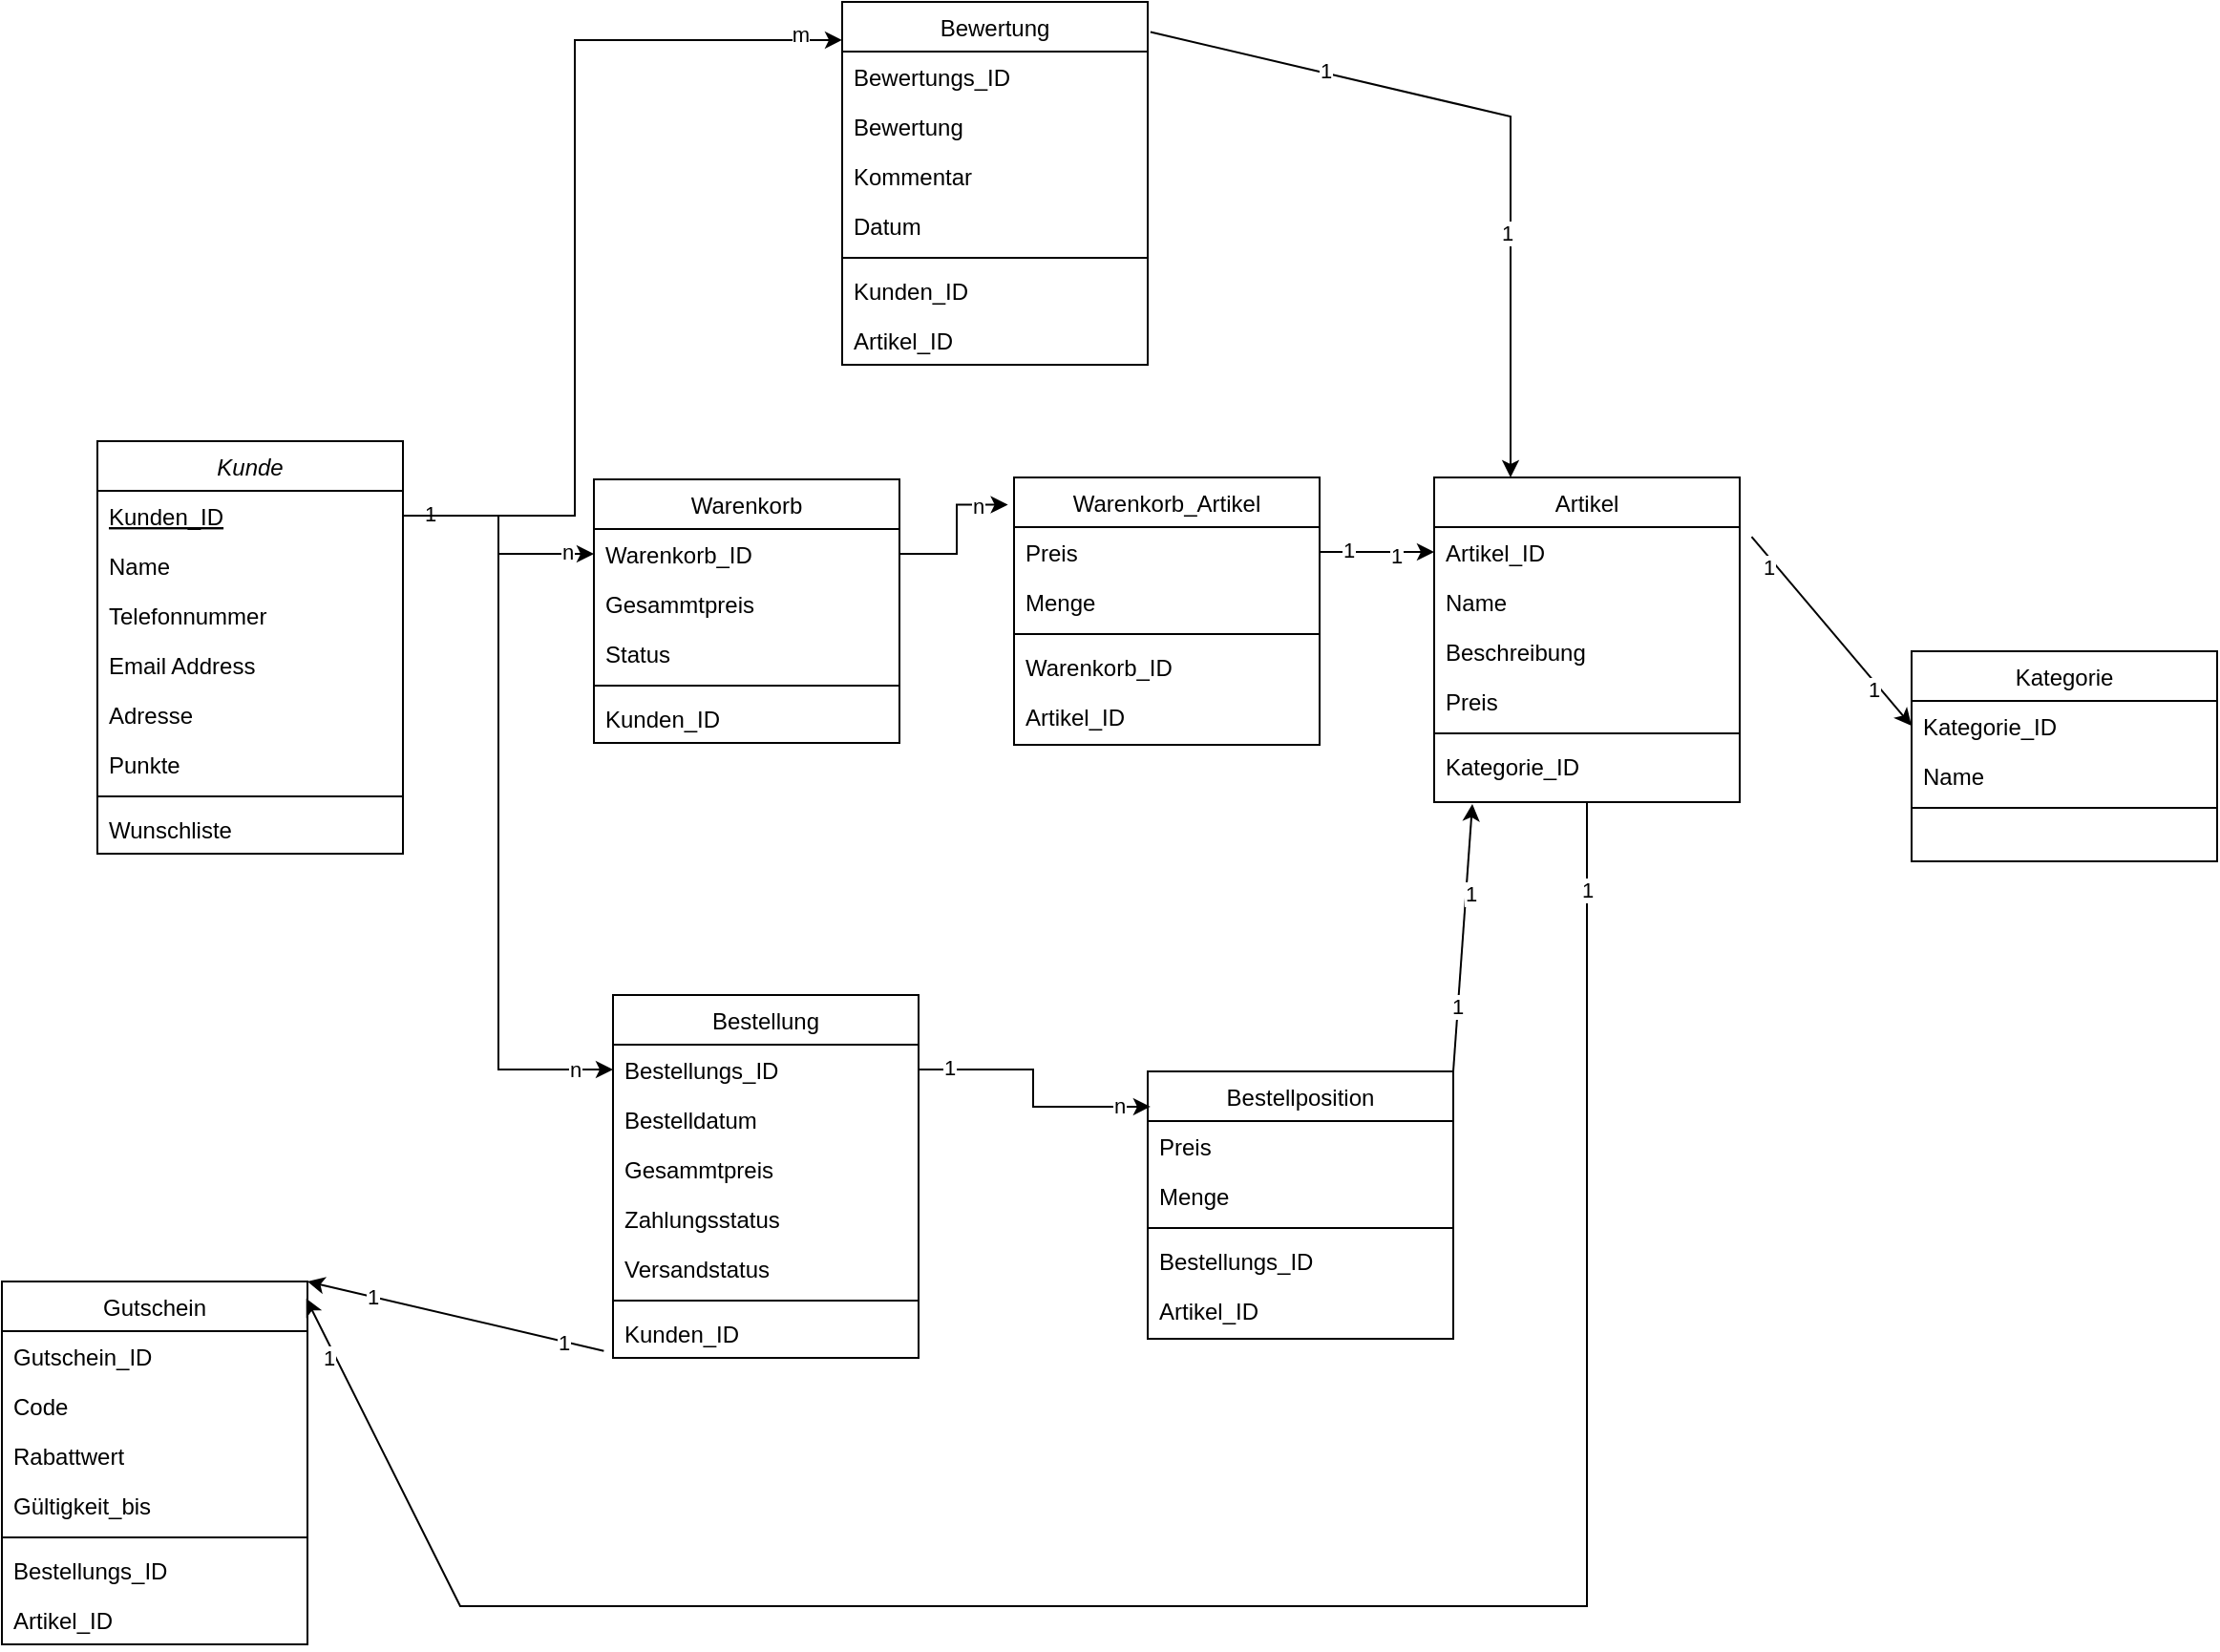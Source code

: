 <mxfile version="24.7.8">
  <diagram id="C5RBs43oDa-KdzZeNtuy" name="Page-1">
    <mxGraphModel dx="1957" dy="1180" grid="1" gridSize="10" guides="1" tooltips="1" connect="1" arrows="1" fold="1" page="1" pageScale="1" pageWidth="827" pageHeight="1169" math="0" shadow="0">
      <root>
        <mxCell id="WIyWlLk6GJQsqaUBKTNV-0" />
        <mxCell id="WIyWlLk6GJQsqaUBKTNV-1" parent="WIyWlLk6GJQsqaUBKTNV-0" />
        <mxCell id="zkfFHV4jXpPFQw0GAbJ--0" value="Kunde" style="swimlane;fontStyle=2;align=center;verticalAlign=top;childLayout=stackLayout;horizontal=1;startSize=26;horizontalStack=0;resizeParent=1;resizeLast=0;collapsible=1;marginBottom=0;rounded=0;shadow=0;strokeWidth=1;" parent="WIyWlLk6GJQsqaUBKTNV-1" vertex="1">
          <mxGeometry x="-460" y="350" width="160" height="216" as="geometry">
            <mxRectangle x="230" y="140" width="160" height="26" as="alternateBounds" />
          </mxGeometry>
        </mxCell>
        <mxCell id="zkfFHV4jXpPFQw0GAbJ--1" value="Kunden_ID" style="text;align=left;verticalAlign=top;spacingLeft=4;spacingRight=4;overflow=hidden;rotatable=0;points=[[0,0.5],[1,0.5]];portConstraint=eastwest;fontStyle=4" parent="zkfFHV4jXpPFQw0GAbJ--0" vertex="1">
          <mxGeometry y="26" width="160" height="26" as="geometry" />
        </mxCell>
        <mxCell id="iDO1StmeHNWHpD9BXEzX-0" value="Name" style="text;align=left;verticalAlign=top;spacingLeft=4;spacingRight=4;overflow=hidden;rotatable=0;points=[[0,0.5],[1,0.5]];portConstraint=eastwest;" parent="zkfFHV4jXpPFQw0GAbJ--0" vertex="1">
          <mxGeometry y="52" width="160" height="26" as="geometry" />
        </mxCell>
        <mxCell id="zkfFHV4jXpPFQw0GAbJ--2" value="Telefonnummer" style="text;align=left;verticalAlign=top;spacingLeft=4;spacingRight=4;overflow=hidden;rotatable=0;points=[[0,0.5],[1,0.5]];portConstraint=eastwest;rounded=0;shadow=0;html=0;" parent="zkfFHV4jXpPFQw0GAbJ--0" vertex="1">
          <mxGeometry y="78" width="160" height="26" as="geometry" />
        </mxCell>
        <mxCell id="zkfFHV4jXpPFQw0GAbJ--3" value="Email Address" style="text;align=left;verticalAlign=top;spacingLeft=4;spacingRight=4;overflow=hidden;rotatable=0;points=[[0,0.5],[1,0.5]];portConstraint=eastwest;rounded=0;shadow=0;html=0;" parent="zkfFHV4jXpPFQw0GAbJ--0" vertex="1">
          <mxGeometry y="104" width="160" height="26" as="geometry" />
        </mxCell>
        <mxCell id="iDO1StmeHNWHpD9BXEzX-2" value="Adresse" style="text;align=left;verticalAlign=top;spacingLeft=4;spacingRight=4;overflow=hidden;rotatable=0;points=[[0,0.5],[1,0.5]];portConstraint=eastwest;rounded=0;shadow=0;html=0;" parent="zkfFHV4jXpPFQw0GAbJ--0" vertex="1">
          <mxGeometry y="130" width="160" height="26" as="geometry" />
        </mxCell>
        <mxCell id="iDO1StmeHNWHpD9BXEzX-1" value="Punkte" style="text;align=left;verticalAlign=top;spacingLeft=4;spacingRight=4;overflow=hidden;rotatable=0;points=[[0,0.5],[1,0.5]];portConstraint=eastwest;rounded=0;shadow=0;html=0;" parent="zkfFHV4jXpPFQw0GAbJ--0" vertex="1">
          <mxGeometry y="156" width="160" height="26" as="geometry" />
        </mxCell>
        <mxCell id="zkfFHV4jXpPFQw0GAbJ--4" value="" style="line;html=1;strokeWidth=1;align=left;verticalAlign=middle;spacingTop=-1;spacingLeft=3;spacingRight=3;rotatable=0;labelPosition=right;points=[];portConstraint=eastwest;" parent="zkfFHV4jXpPFQw0GAbJ--0" vertex="1">
          <mxGeometry y="182" width="160" height="8" as="geometry" />
        </mxCell>
        <mxCell id="iDO1StmeHNWHpD9BXEzX-3" value="Wunschliste" style="text;align=left;verticalAlign=top;spacingLeft=4;spacingRight=4;overflow=hidden;rotatable=0;points=[[0,0.5],[1,0.5]];portConstraint=eastwest;rounded=0;shadow=0;html=0;" parent="zkfFHV4jXpPFQw0GAbJ--0" vertex="1">
          <mxGeometry y="190" width="160" height="26" as="geometry" />
        </mxCell>
        <mxCell id="zkfFHV4jXpPFQw0GAbJ--6" value="Artikel" style="swimlane;fontStyle=0;align=center;verticalAlign=top;childLayout=stackLayout;horizontal=1;startSize=26;horizontalStack=0;resizeParent=1;resizeLast=0;collapsible=1;marginBottom=0;rounded=0;shadow=0;strokeWidth=1;" parent="WIyWlLk6GJQsqaUBKTNV-1" vertex="1">
          <mxGeometry x="240" y="369" width="160" height="170" as="geometry">
            <mxRectangle x="130" y="380" width="160" height="26" as="alternateBounds" />
          </mxGeometry>
        </mxCell>
        <mxCell id="zkfFHV4jXpPFQw0GAbJ--7" value="Artikel_ID" style="text;align=left;verticalAlign=top;spacingLeft=4;spacingRight=4;overflow=hidden;rotatable=0;points=[[0,0.5],[1,0.5]];portConstraint=eastwest;" parent="zkfFHV4jXpPFQw0GAbJ--6" vertex="1">
          <mxGeometry y="26" width="160" height="26" as="geometry" />
        </mxCell>
        <mxCell id="iDO1StmeHNWHpD9BXEzX-4" value="Name" style="text;align=left;verticalAlign=top;spacingLeft=4;spacingRight=4;overflow=hidden;rotatable=0;points=[[0,0.5],[1,0.5]];portConstraint=eastwest;rounded=0;shadow=0;html=0;" parent="zkfFHV4jXpPFQw0GAbJ--6" vertex="1">
          <mxGeometry y="52" width="160" height="26" as="geometry" />
        </mxCell>
        <mxCell id="zkfFHV4jXpPFQw0GAbJ--8" value="Beschreibung" style="text;align=left;verticalAlign=top;spacingLeft=4;spacingRight=4;overflow=hidden;rotatable=0;points=[[0,0.5],[1,0.5]];portConstraint=eastwest;rounded=0;shadow=0;html=0;" parent="zkfFHV4jXpPFQw0GAbJ--6" vertex="1">
          <mxGeometry y="78" width="160" height="26" as="geometry" />
        </mxCell>
        <mxCell id="iDO1StmeHNWHpD9BXEzX-5" value="Preis" style="text;align=left;verticalAlign=top;spacingLeft=4;spacingRight=4;overflow=hidden;rotatable=0;points=[[0,0.5],[1,0.5]];portConstraint=eastwest;rounded=0;shadow=0;html=0;" parent="zkfFHV4jXpPFQw0GAbJ--6" vertex="1">
          <mxGeometry y="104" width="160" height="26" as="geometry" />
        </mxCell>
        <mxCell id="zkfFHV4jXpPFQw0GAbJ--9" value="" style="line;html=1;strokeWidth=1;align=left;verticalAlign=middle;spacingTop=-1;spacingLeft=3;spacingRight=3;rotatable=0;labelPosition=right;points=[];portConstraint=eastwest;" parent="zkfFHV4jXpPFQw0GAbJ--6" vertex="1">
          <mxGeometry y="130" width="160" height="8" as="geometry" />
        </mxCell>
        <mxCell id="iDO1StmeHNWHpD9BXEzX-6" value="Kategorie_ID" style="text;align=left;verticalAlign=top;spacingLeft=4;spacingRight=4;overflow=hidden;rotatable=0;points=[[0,0.5],[1,0.5]];portConstraint=eastwest;rounded=0;shadow=0;html=0;" parent="zkfFHV4jXpPFQw0GAbJ--6" vertex="1">
          <mxGeometry y="138" width="160" height="26" as="geometry" />
        </mxCell>
        <mxCell id="zkfFHV4jXpPFQw0GAbJ--13" value="Warenkorb" style="swimlane;fontStyle=0;align=center;verticalAlign=top;childLayout=stackLayout;horizontal=1;startSize=26;horizontalStack=0;resizeParent=1;resizeLast=0;collapsible=1;marginBottom=0;rounded=0;shadow=0;strokeWidth=1;" parent="WIyWlLk6GJQsqaUBKTNV-1" vertex="1">
          <mxGeometry x="-200" y="370" width="160" height="138" as="geometry">
            <mxRectangle x="340" y="380" width="170" height="26" as="alternateBounds" />
          </mxGeometry>
        </mxCell>
        <mxCell id="zkfFHV4jXpPFQw0GAbJ--14" value="Warenkorb_ID" style="text;align=left;verticalAlign=top;spacingLeft=4;spacingRight=4;overflow=hidden;rotatable=0;points=[[0,0.5],[1,0.5]];portConstraint=eastwest;" parent="zkfFHV4jXpPFQw0GAbJ--13" vertex="1">
          <mxGeometry y="26" width="160" height="26" as="geometry" />
        </mxCell>
        <mxCell id="iDO1StmeHNWHpD9BXEzX-8" value="Gesammtpreis" style="text;align=left;verticalAlign=top;spacingLeft=4;spacingRight=4;overflow=hidden;rotatable=0;points=[[0,0.5],[1,0.5]];portConstraint=eastwest;" parent="zkfFHV4jXpPFQw0GAbJ--13" vertex="1">
          <mxGeometry y="52" width="160" height="26" as="geometry" />
        </mxCell>
        <mxCell id="iDO1StmeHNWHpD9BXEzX-9" value="Status" style="text;align=left;verticalAlign=top;spacingLeft=4;spacingRight=4;overflow=hidden;rotatable=0;points=[[0,0.5],[1,0.5]];portConstraint=eastwest;" parent="zkfFHV4jXpPFQw0GAbJ--13" vertex="1">
          <mxGeometry y="78" width="160" height="26" as="geometry" />
        </mxCell>
        <mxCell id="zkfFHV4jXpPFQw0GAbJ--15" value="" style="line;html=1;strokeWidth=1;align=left;verticalAlign=middle;spacingTop=-1;spacingLeft=3;spacingRight=3;rotatable=0;labelPosition=right;points=[];portConstraint=eastwest;" parent="zkfFHV4jXpPFQw0GAbJ--13" vertex="1">
          <mxGeometry y="104" width="160" height="8" as="geometry" />
        </mxCell>
        <mxCell id="iDO1StmeHNWHpD9BXEzX-7" value="Kunden_ID" style="text;align=left;verticalAlign=top;spacingLeft=4;spacingRight=4;overflow=hidden;rotatable=0;points=[[0,0.5],[1,0.5]];portConstraint=eastwest;" parent="zkfFHV4jXpPFQw0GAbJ--13" vertex="1">
          <mxGeometry y="112" width="160" height="26" as="geometry" />
        </mxCell>
        <mxCell id="iDO1StmeHNWHpD9BXEzX-17" value="Warenkorb_Artikel" style="swimlane;fontStyle=0;align=center;verticalAlign=top;childLayout=stackLayout;horizontal=1;startSize=26;horizontalStack=0;resizeParent=1;resizeLast=0;collapsible=1;marginBottom=0;rounded=0;shadow=0;strokeWidth=1;" parent="WIyWlLk6GJQsqaUBKTNV-1" vertex="1">
          <mxGeometry x="20" y="369" width="160" height="140" as="geometry">
            <mxRectangle x="340" y="380" width="170" height="26" as="alternateBounds" />
          </mxGeometry>
        </mxCell>
        <mxCell id="iDO1StmeHNWHpD9BXEzX-19" value="Preis" style="text;align=left;verticalAlign=top;spacingLeft=4;spacingRight=4;overflow=hidden;rotatable=0;points=[[0,0.5],[1,0.5]];portConstraint=eastwest;" parent="iDO1StmeHNWHpD9BXEzX-17" vertex="1">
          <mxGeometry y="26" width="160" height="26" as="geometry" />
        </mxCell>
        <mxCell id="iDO1StmeHNWHpD9BXEzX-20" value="Menge" style="text;align=left;verticalAlign=top;spacingLeft=4;spacingRight=4;overflow=hidden;rotatable=0;points=[[0,0.5],[1,0.5]];portConstraint=eastwest;" parent="iDO1StmeHNWHpD9BXEzX-17" vertex="1">
          <mxGeometry y="52" width="160" height="26" as="geometry" />
        </mxCell>
        <mxCell id="iDO1StmeHNWHpD9BXEzX-21" value="" style="line;html=1;strokeWidth=1;align=left;verticalAlign=middle;spacingTop=-1;spacingLeft=3;spacingRight=3;rotatable=0;labelPosition=right;points=[];portConstraint=eastwest;" parent="iDO1StmeHNWHpD9BXEzX-17" vertex="1">
          <mxGeometry y="78" width="160" height="8" as="geometry" />
        </mxCell>
        <mxCell id="iDO1StmeHNWHpD9BXEzX-18" value="Warenkorb_ID" style="text;align=left;verticalAlign=top;spacingLeft=4;spacingRight=4;overflow=hidden;rotatable=0;points=[[0,0.5],[1,0.5]];portConstraint=eastwest;" parent="iDO1StmeHNWHpD9BXEzX-17" vertex="1">
          <mxGeometry y="86" width="160" height="26" as="geometry" />
        </mxCell>
        <mxCell id="iDO1StmeHNWHpD9BXEzX-23" value="Artikel_ID" style="text;align=left;verticalAlign=top;spacingLeft=4;spacingRight=4;overflow=hidden;rotatable=0;points=[[0,0.5],[1,0.5]];portConstraint=eastwest;" parent="iDO1StmeHNWHpD9BXEzX-17" vertex="1">
          <mxGeometry y="112" width="160" height="26" as="geometry" />
        </mxCell>
        <mxCell id="iDO1StmeHNWHpD9BXEzX-24" value="Kategorie" style="swimlane;fontStyle=0;align=center;verticalAlign=top;childLayout=stackLayout;horizontal=1;startSize=26;horizontalStack=0;resizeParent=1;resizeLast=0;collapsible=1;marginBottom=0;rounded=0;shadow=0;strokeWidth=1;" parent="WIyWlLk6GJQsqaUBKTNV-1" vertex="1">
          <mxGeometry x="490" y="460" width="160" height="110" as="geometry">
            <mxRectangle x="130" y="380" width="160" height="26" as="alternateBounds" />
          </mxGeometry>
        </mxCell>
        <mxCell id="iDO1StmeHNWHpD9BXEzX-30" value="Kategorie_ID" style="text;align=left;verticalAlign=top;spacingLeft=4;spacingRight=4;overflow=hidden;rotatable=0;points=[[0,0.5],[1,0.5]];portConstraint=eastwest;rounded=0;shadow=0;html=0;" parent="iDO1StmeHNWHpD9BXEzX-24" vertex="1">
          <mxGeometry y="26" width="160" height="26" as="geometry" />
        </mxCell>
        <mxCell id="iDO1StmeHNWHpD9BXEzX-26" value="Name" style="text;align=left;verticalAlign=top;spacingLeft=4;spacingRight=4;overflow=hidden;rotatable=0;points=[[0,0.5],[1,0.5]];portConstraint=eastwest;rounded=0;shadow=0;html=0;" parent="iDO1StmeHNWHpD9BXEzX-24" vertex="1">
          <mxGeometry y="52" width="160" height="26" as="geometry" />
        </mxCell>
        <mxCell id="iDO1StmeHNWHpD9BXEzX-29" value="" style="line;html=1;strokeWidth=1;align=left;verticalAlign=middle;spacingTop=-1;spacingLeft=3;spacingRight=3;rotatable=0;labelPosition=right;points=[];portConstraint=eastwest;" parent="iDO1StmeHNWHpD9BXEzX-24" vertex="1">
          <mxGeometry y="78" width="160" height="8" as="geometry" />
        </mxCell>
        <mxCell id="iDO1StmeHNWHpD9BXEzX-31" value="Bestellung" style="swimlane;fontStyle=0;align=center;verticalAlign=top;childLayout=stackLayout;horizontal=1;startSize=26;horizontalStack=0;resizeParent=1;resizeLast=0;collapsible=1;marginBottom=0;rounded=0;shadow=0;strokeWidth=1;" parent="WIyWlLk6GJQsqaUBKTNV-1" vertex="1">
          <mxGeometry x="-190" y="640" width="160" height="190" as="geometry">
            <mxRectangle x="130" y="380" width="160" height="26" as="alternateBounds" />
          </mxGeometry>
        </mxCell>
        <mxCell id="iDO1StmeHNWHpD9BXEzX-32" value="Bestellungs_ID" style="text;align=left;verticalAlign=top;spacingLeft=4;spacingRight=4;overflow=hidden;rotatable=0;points=[[0,0.5],[1,0.5]];portConstraint=eastwest;" parent="iDO1StmeHNWHpD9BXEzX-31" vertex="1">
          <mxGeometry y="26" width="160" height="26" as="geometry" />
        </mxCell>
        <mxCell id="iDO1StmeHNWHpD9BXEzX-33" value="Bestelldatum" style="text;align=left;verticalAlign=top;spacingLeft=4;spacingRight=4;overflow=hidden;rotatable=0;points=[[0,0.5],[1,0.5]];portConstraint=eastwest;rounded=0;shadow=0;html=0;" parent="iDO1StmeHNWHpD9BXEzX-31" vertex="1">
          <mxGeometry y="52" width="160" height="26" as="geometry" />
        </mxCell>
        <mxCell id="iDO1StmeHNWHpD9BXEzX-38" value="Gesammtpreis" style="text;align=left;verticalAlign=top;spacingLeft=4;spacingRight=4;overflow=hidden;rotatable=0;points=[[0,0.5],[1,0.5]];portConstraint=eastwest;" parent="iDO1StmeHNWHpD9BXEzX-31" vertex="1">
          <mxGeometry y="78" width="160" height="26" as="geometry" />
        </mxCell>
        <mxCell id="iDO1StmeHNWHpD9BXEzX-34" value="Zahlungsstatus" style="text;align=left;verticalAlign=top;spacingLeft=4;spacingRight=4;overflow=hidden;rotatable=0;points=[[0,0.5],[1,0.5]];portConstraint=eastwest;rounded=0;shadow=0;html=0;" parent="iDO1StmeHNWHpD9BXEzX-31" vertex="1">
          <mxGeometry y="104" width="160" height="26" as="geometry" />
        </mxCell>
        <mxCell id="iDO1StmeHNWHpD9BXEzX-35" value="Versandstatus" style="text;align=left;verticalAlign=top;spacingLeft=4;spacingRight=4;overflow=hidden;rotatable=0;points=[[0,0.5],[1,0.5]];portConstraint=eastwest;rounded=0;shadow=0;html=0;" parent="iDO1StmeHNWHpD9BXEzX-31" vertex="1">
          <mxGeometry y="130" width="160" height="26" as="geometry" />
        </mxCell>
        <mxCell id="iDO1StmeHNWHpD9BXEzX-36" value="" style="line;html=1;strokeWidth=1;align=left;verticalAlign=middle;spacingTop=-1;spacingLeft=3;spacingRight=3;rotatable=0;labelPosition=right;points=[];portConstraint=eastwest;" parent="iDO1StmeHNWHpD9BXEzX-31" vertex="1">
          <mxGeometry y="156" width="160" height="8" as="geometry" />
        </mxCell>
        <mxCell id="iDO1StmeHNWHpD9BXEzX-37" value="Kunden_ID" style="text;align=left;verticalAlign=top;spacingLeft=4;spacingRight=4;overflow=hidden;rotatable=0;points=[[0,0.5],[1,0.5]];portConstraint=eastwest;rounded=0;shadow=0;html=0;" parent="iDO1StmeHNWHpD9BXEzX-31" vertex="1">
          <mxGeometry y="164" width="160" height="26" as="geometry" />
        </mxCell>
        <mxCell id="iDO1StmeHNWHpD9BXEzX-39" value="Bestellposition" style="swimlane;fontStyle=0;align=center;verticalAlign=top;childLayout=stackLayout;horizontal=1;startSize=26;horizontalStack=0;resizeParent=1;resizeLast=0;collapsible=1;marginBottom=0;rounded=0;shadow=0;strokeWidth=1;" parent="WIyWlLk6GJQsqaUBKTNV-1" vertex="1">
          <mxGeometry x="90" y="680" width="160" height="140" as="geometry">
            <mxRectangle x="130" y="380" width="160" height="26" as="alternateBounds" />
          </mxGeometry>
        </mxCell>
        <mxCell id="iDO1StmeHNWHpD9BXEzX-48" value="Preis" style="text;align=left;verticalAlign=top;spacingLeft=4;spacingRight=4;overflow=hidden;rotatable=0;points=[[0,0.5],[1,0.5]];portConstraint=eastwest;" parent="iDO1StmeHNWHpD9BXEzX-39" vertex="1">
          <mxGeometry y="26" width="160" height="26" as="geometry" />
        </mxCell>
        <mxCell id="iDO1StmeHNWHpD9BXEzX-49" value="Menge" style="text;align=left;verticalAlign=top;spacingLeft=4;spacingRight=4;overflow=hidden;rotatable=0;points=[[0,0.5],[1,0.5]];portConstraint=eastwest;" parent="iDO1StmeHNWHpD9BXEzX-39" vertex="1">
          <mxGeometry y="52" width="160" height="26" as="geometry" />
        </mxCell>
        <mxCell id="iDO1StmeHNWHpD9BXEzX-45" value="" style="line;html=1;strokeWidth=1;align=left;verticalAlign=middle;spacingTop=-1;spacingLeft=3;spacingRight=3;rotatable=0;labelPosition=right;points=[];portConstraint=eastwest;" parent="iDO1StmeHNWHpD9BXEzX-39" vertex="1">
          <mxGeometry y="78" width="160" height="8" as="geometry" />
        </mxCell>
        <mxCell id="iDO1StmeHNWHpD9BXEzX-40" value="Bestellungs_ID" style="text;align=left;verticalAlign=top;spacingLeft=4;spacingRight=4;overflow=hidden;rotatable=0;points=[[0,0.5],[1,0.5]];portConstraint=eastwest;" parent="iDO1StmeHNWHpD9BXEzX-39" vertex="1">
          <mxGeometry y="86" width="160" height="26" as="geometry" />
        </mxCell>
        <mxCell id="iDO1StmeHNWHpD9BXEzX-47" value="Artikel_ID" style="text;align=left;verticalAlign=top;spacingLeft=4;spacingRight=4;overflow=hidden;rotatable=0;points=[[0,0.5],[1,0.5]];portConstraint=eastwest;" parent="iDO1StmeHNWHpD9BXEzX-39" vertex="1">
          <mxGeometry y="112" width="160" height="26" as="geometry" />
        </mxCell>
        <mxCell id="iDO1StmeHNWHpD9BXEzX-50" value="Bewertung" style="swimlane;fontStyle=0;align=center;verticalAlign=top;childLayout=stackLayout;horizontal=1;startSize=26;horizontalStack=0;resizeParent=1;resizeLast=0;collapsible=1;marginBottom=0;rounded=0;shadow=0;strokeWidth=1;" parent="WIyWlLk6GJQsqaUBKTNV-1" vertex="1">
          <mxGeometry x="-70" y="120" width="160" height="190" as="geometry">
            <mxRectangle x="130" y="380" width="160" height="26" as="alternateBounds" />
          </mxGeometry>
        </mxCell>
        <mxCell id="iDO1StmeHNWHpD9BXEzX-51" value="Bewertungs_ID" style="text;align=left;verticalAlign=top;spacingLeft=4;spacingRight=4;overflow=hidden;rotatable=0;points=[[0,0.5],[1,0.5]];portConstraint=eastwest;" parent="iDO1StmeHNWHpD9BXEzX-50" vertex="1">
          <mxGeometry y="26" width="160" height="26" as="geometry" />
        </mxCell>
        <mxCell id="iDO1StmeHNWHpD9BXEzX-52" value="Bewertung" style="text;align=left;verticalAlign=top;spacingLeft=4;spacingRight=4;overflow=hidden;rotatable=0;points=[[0,0.5],[1,0.5]];portConstraint=eastwest;rounded=0;shadow=0;html=0;" parent="iDO1StmeHNWHpD9BXEzX-50" vertex="1">
          <mxGeometry y="52" width="160" height="26" as="geometry" />
        </mxCell>
        <mxCell id="iDO1StmeHNWHpD9BXEzX-53" value="Kommentar" style="text;align=left;verticalAlign=top;spacingLeft=4;spacingRight=4;overflow=hidden;rotatable=0;points=[[0,0.5],[1,0.5]];portConstraint=eastwest;" parent="iDO1StmeHNWHpD9BXEzX-50" vertex="1">
          <mxGeometry y="78" width="160" height="26" as="geometry" />
        </mxCell>
        <mxCell id="iDO1StmeHNWHpD9BXEzX-54" value="Datum" style="text;align=left;verticalAlign=top;spacingLeft=4;spacingRight=4;overflow=hidden;rotatable=0;points=[[0,0.5],[1,0.5]];portConstraint=eastwest;rounded=0;shadow=0;html=0;" parent="iDO1StmeHNWHpD9BXEzX-50" vertex="1">
          <mxGeometry y="104" width="160" height="26" as="geometry" />
        </mxCell>
        <mxCell id="iDO1StmeHNWHpD9BXEzX-56" value="" style="line;html=1;strokeWidth=1;align=left;verticalAlign=middle;spacingTop=-1;spacingLeft=3;spacingRight=3;rotatable=0;labelPosition=right;points=[];portConstraint=eastwest;" parent="iDO1StmeHNWHpD9BXEzX-50" vertex="1">
          <mxGeometry y="130" width="160" height="8" as="geometry" />
        </mxCell>
        <mxCell id="iDO1StmeHNWHpD9BXEzX-57" value="Kunden_ID" style="text;align=left;verticalAlign=top;spacingLeft=4;spacingRight=4;overflow=hidden;rotatable=0;points=[[0,0.5],[1,0.5]];portConstraint=eastwest;rounded=0;shadow=0;html=0;" parent="iDO1StmeHNWHpD9BXEzX-50" vertex="1">
          <mxGeometry y="138" width="160" height="26" as="geometry" />
        </mxCell>
        <mxCell id="iDO1StmeHNWHpD9BXEzX-58" value="Artikel_ID" style="text;align=left;verticalAlign=top;spacingLeft=4;spacingRight=4;overflow=hidden;rotatable=0;points=[[0,0.5],[1,0.5]];portConstraint=eastwest;" parent="iDO1StmeHNWHpD9BXEzX-50" vertex="1">
          <mxGeometry y="164" width="160" height="26" as="geometry" />
        </mxCell>
        <mxCell id="iDO1StmeHNWHpD9BXEzX-65" value="Gutschein" style="swimlane;fontStyle=0;align=center;verticalAlign=top;childLayout=stackLayout;horizontal=1;startSize=26;horizontalStack=0;resizeParent=1;resizeLast=0;collapsible=1;marginBottom=0;rounded=0;shadow=0;strokeWidth=1;" parent="WIyWlLk6GJQsqaUBKTNV-1" vertex="1">
          <mxGeometry x="-510" y="790" width="160" height="190" as="geometry">
            <mxRectangle x="130" y="380" width="160" height="26" as="alternateBounds" />
          </mxGeometry>
        </mxCell>
        <mxCell id="iDO1StmeHNWHpD9BXEzX-66" value="Gutschein_ID" style="text;align=left;verticalAlign=top;spacingLeft=4;spacingRight=4;overflow=hidden;rotatable=0;points=[[0,0.5],[1,0.5]];portConstraint=eastwest;" parent="iDO1StmeHNWHpD9BXEzX-65" vertex="1">
          <mxGeometry y="26" width="160" height="26" as="geometry" />
        </mxCell>
        <mxCell id="iDO1StmeHNWHpD9BXEzX-71" value="Code" style="text;align=left;verticalAlign=top;spacingLeft=4;spacingRight=4;overflow=hidden;rotatable=0;points=[[0,0.5],[1,0.5]];portConstraint=eastwest;" parent="iDO1StmeHNWHpD9BXEzX-65" vertex="1">
          <mxGeometry y="52" width="160" height="26" as="geometry" />
        </mxCell>
        <mxCell id="iDO1StmeHNWHpD9BXEzX-72" value="Rabattwert" style="text;align=left;verticalAlign=top;spacingLeft=4;spacingRight=4;overflow=hidden;rotatable=0;points=[[0,0.5],[1,0.5]];portConstraint=eastwest;" parent="iDO1StmeHNWHpD9BXEzX-65" vertex="1">
          <mxGeometry y="78" width="160" height="26" as="geometry" />
        </mxCell>
        <mxCell id="iDO1StmeHNWHpD9BXEzX-67" value="Gültigkeit_bis" style="text;align=left;verticalAlign=top;spacingLeft=4;spacingRight=4;overflow=hidden;rotatable=0;points=[[0,0.5],[1,0.5]];portConstraint=eastwest;" parent="iDO1StmeHNWHpD9BXEzX-65" vertex="1">
          <mxGeometry y="104" width="160" height="26" as="geometry" />
        </mxCell>
        <mxCell id="iDO1StmeHNWHpD9BXEzX-68" value="" style="line;html=1;strokeWidth=1;align=left;verticalAlign=middle;spacingTop=-1;spacingLeft=3;spacingRight=3;rotatable=0;labelPosition=right;points=[];portConstraint=eastwest;" parent="iDO1StmeHNWHpD9BXEzX-65" vertex="1">
          <mxGeometry y="130" width="160" height="8" as="geometry" />
        </mxCell>
        <mxCell id="iDO1StmeHNWHpD9BXEzX-69" value="Bestellungs_ID" style="text;align=left;verticalAlign=top;spacingLeft=4;spacingRight=4;overflow=hidden;rotatable=0;points=[[0,0.5],[1,0.5]];portConstraint=eastwest;" parent="iDO1StmeHNWHpD9BXEzX-65" vertex="1">
          <mxGeometry y="138" width="160" height="26" as="geometry" />
        </mxCell>
        <mxCell id="iDO1StmeHNWHpD9BXEzX-70" value="Artikel_ID" style="text;align=left;verticalAlign=top;spacingLeft=4;spacingRight=4;overflow=hidden;rotatable=0;points=[[0,0.5],[1,0.5]];portConstraint=eastwest;" parent="iDO1StmeHNWHpD9BXEzX-65" vertex="1">
          <mxGeometry y="164" width="160" height="26" as="geometry" />
        </mxCell>
        <mxCell id="nETL39qn4-AsduwqXuY--0" style="edgeStyle=orthogonalEdgeStyle;rounded=0;orthogonalLoop=1;jettySize=auto;html=1;exitX=1;exitY=0.5;exitDx=0;exitDy=0;entryX=0;entryY=0.5;entryDx=0;entryDy=0;" parent="WIyWlLk6GJQsqaUBKTNV-1" source="zkfFHV4jXpPFQw0GAbJ--1" target="zkfFHV4jXpPFQw0GAbJ--14" edge="1">
          <mxGeometry relative="1" as="geometry">
            <Array as="points">
              <mxPoint x="-250" y="389" />
              <mxPoint x="-250" y="409" />
            </Array>
          </mxGeometry>
        </mxCell>
        <mxCell id="nETL39qn4-AsduwqXuY--1" value="1" style="edgeLabel;html=1;align=center;verticalAlign=middle;resizable=0;points=[];" parent="nETL39qn4-AsduwqXuY--0" vertex="1" connectable="0">
          <mxGeometry x="-0.775" y="1" relative="1" as="geometry">
            <mxPoint as="offset" />
          </mxGeometry>
        </mxCell>
        <mxCell id="nETL39qn4-AsduwqXuY--2" value="n" style="edgeLabel;html=1;align=center;verticalAlign=middle;resizable=0;points=[];" parent="nETL39qn4-AsduwqXuY--0" vertex="1" connectable="0">
          <mxGeometry x="0.764" y="1" relative="1" as="geometry">
            <mxPoint as="offset" />
          </mxGeometry>
        </mxCell>
        <mxCell id="nETL39qn4-AsduwqXuY--6" style="edgeStyle=orthogonalEdgeStyle;rounded=0;orthogonalLoop=1;jettySize=auto;html=1;exitX=1;exitY=0.5;exitDx=0;exitDy=0;entryX=0;entryY=0.5;entryDx=0;entryDy=0;" parent="WIyWlLk6GJQsqaUBKTNV-1" source="zkfFHV4jXpPFQw0GAbJ--1" target="iDO1StmeHNWHpD9BXEzX-32" edge="1">
          <mxGeometry relative="1" as="geometry">
            <mxPoint x="-305" y="508.0" as="sourcePoint" />
            <mxPoint x="-340" y="730" as="targetPoint" />
            <Array as="points">
              <mxPoint x="-250" y="389" />
              <mxPoint x="-250" y="679" />
            </Array>
          </mxGeometry>
        </mxCell>
        <mxCell id="nETL39qn4-AsduwqXuY--8" value="n" style="edgeLabel;html=1;align=center;verticalAlign=middle;resizable=0;points=[];" parent="nETL39qn4-AsduwqXuY--6" vertex="1" connectable="0">
          <mxGeometry x="0.764" y="1" relative="1" as="geometry">
            <mxPoint x="27" y="1" as="offset" />
          </mxGeometry>
        </mxCell>
        <mxCell id="nETL39qn4-AsduwqXuY--10" style="edgeStyle=orthogonalEdgeStyle;rounded=0;orthogonalLoop=1;jettySize=auto;html=1;exitX=1;exitY=0.5;exitDx=0;exitDy=0;entryX=-0.02;entryY=0.102;entryDx=0;entryDy=0;entryPerimeter=0;" parent="WIyWlLk6GJQsqaUBKTNV-1" source="zkfFHV4jXpPFQw0GAbJ--14" target="iDO1StmeHNWHpD9BXEzX-17" edge="1">
          <mxGeometry relative="1" as="geometry">
            <mxPoint x="-70" y="430.0" as="sourcePoint" />
            <mxPoint x="40" y="720.0" as="targetPoint" />
          </mxGeometry>
        </mxCell>
        <mxCell id="nETL39qn4-AsduwqXuY--11" value="n" style="edgeLabel;html=1;align=center;verticalAlign=middle;resizable=0;points=[];" parent="nETL39qn4-AsduwqXuY--10" vertex="1" connectable="0">
          <mxGeometry x="0.764" y="1" relative="1" as="geometry">
            <mxPoint x="-7" y="1" as="offset" />
          </mxGeometry>
        </mxCell>
        <mxCell id="nETL39qn4-AsduwqXuY--12" value="1" style="endArrow=classic;html=1;rounded=0;entryX=0;entryY=0.5;entryDx=0;entryDy=0;exitX=1;exitY=0.5;exitDx=0;exitDy=0;" parent="WIyWlLk6GJQsqaUBKTNV-1" source="iDO1StmeHNWHpD9BXEzX-19" target="zkfFHV4jXpPFQw0GAbJ--7" edge="1">
          <mxGeometry x="0.333" y="-2" width="50" height="50" relative="1" as="geometry">
            <mxPoint x="190" y="408" as="sourcePoint" />
            <mxPoint x="250" y="350" as="targetPoint" />
            <mxPoint as="offset" />
          </mxGeometry>
        </mxCell>
        <mxCell id="nETL39qn4-AsduwqXuY--13" value="1" style="edgeLabel;html=1;align=center;verticalAlign=middle;resizable=0;points=[];" parent="nETL39qn4-AsduwqXuY--12" vertex="1" connectable="0">
          <mxGeometry x="-0.512" y="1" relative="1" as="geometry">
            <mxPoint as="offset" />
          </mxGeometry>
        </mxCell>
        <mxCell id="nETL39qn4-AsduwqXuY--14" value="1" style="endArrow=classic;html=1;rounded=0;entryX=0;entryY=0.5;entryDx=0;entryDy=0;exitX=1.039;exitY=0.194;exitDx=0;exitDy=0;exitPerimeter=0;" parent="WIyWlLk6GJQsqaUBKTNV-1" source="zkfFHV4jXpPFQw0GAbJ--7" target="iDO1StmeHNWHpD9BXEzX-30" edge="1">
          <mxGeometry x="0.577" y="-3" width="50" height="50" relative="1" as="geometry">
            <mxPoint x="414" y="400.0" as="sourcePoint" />
            <mxPoint x="474" y="400.0" as="targetPoint" />
            <mxPoint as="offset" />
          </mxGeometry>
        </mxCell>
        <mxCell id="nETL39qn4-AsduwqXuY--15" value="1" style="edgeLabel;html=1;align=center;verticalAlign=middle;resizable=0;points=[];" parent="nETL39qn4-AsduwqXuY--14" vertex="1" connectable="0">
          <mxGeometry x="-0.512" y="1" relative="1" as="geometry">
            <mxPoint x="-13" y="-8" as="offset" />
          </mxGeometry>
        </mxCell>
        <mxCell id="nETL39qn4-AsduwqXuY--16" style="edgeStyle=orthogonalEdgeStyle;rounded=0;orthogonalLoop=1;jettySize=auto;html=1;exitX=1;exitY=0.5;exitDx=0;exitDy=0;entryX=0.009;entryY=0.132;entryDx=0;entryDy=0;entryPerimeter=0;" parent="WIyWlLk6GJQsqaUBKTNV-1" source="iDO1StmeHNWHpD9BXEzX-32" target="iDO1StmeHNWHpD9BXEzX-39" edge="1">
          <mxGeometry relative="1" as="geometry">
            <mxPoint x="-20" y="690.0" as="sourcePoint" />
            <mxPoint x="80" y="710.0" as="targetPoint" />
          </mxGeometry>
        </mxCell>
        <mxCell id="nETL39qn4-AsduwqXuY--17" value="1" style="edgeLabel;html=1;align=center;verticalAlign=middle;resizable=0;points=[];" parent="nETL39qn4-AsduwqXuY--16" vertex="1" connectable="0">
          <mxGeometry x="-0.775" y="1" relative="1" as="geometry">
            <mxPoint as="offset" />
          </mxGeometry>
        </mxCell>
        <mxCell id="nETL39qn4-AsduwqXuY--18" value="n" style="edgeLabel;html=1;align=center;verticalAlign=middle;resizable=0;points=[];" parent="nETL39qn4-AsduwqXuY--16" vertex="1" connectable="0">
          <mxGeometry x="0.764" y="1" relative="1" as="geometry">
            <mxPoint as="offset" />
          </mxGeometry>
        </mxCell>
        <mxCell id="nETL39qn4-AsduwqXuY--19" value="1" style="endArrow=classic;html=1;rounded=0;entryX=0.125;entryY=1.269;entryDx=0;entryDy=0;exitX=1;exitY=0;exitDx=0;exitDy=0;entryPerimeter=0;" parent="WIyWlLk6GJQsqaUBKTNV-1" source="iDO1StmeHNWHpD9BXEzX-39" target="iDO1StmeHNWHpD9BXEzX-6" edge="1">
          <mxGeometry x="0.333" y="-2" width="50" height="50" relative="1" as="geometry">
            <mxPoint x="280" y="610.0" as="sourcePoint" />
            <mxPoint x="340" y="610.0" as="targetPoint" />
            <mxPoint as="offset" />
          </mxGeometry>
        </mxCell>
        <mxCell id="nETL39qn4-AsduwqXuY--20" value="1" style="edgeLabel;html=1;align=center;verticalAlign=middle;resizable=0;points=[];" parent="nETL39qn4-AsduwqXuY--19" vertex="1" connectable="0">
          <mxGeometry x="-0.512" y="1" relative="1" as="geometry">
            <mxPoint as="offset" />
          </mxGeometry>
        </mxCell>
        <mxCell id="nETL39qn4-AsduwqXuY--21" value="" style="endArrow=classic;html=1;rounded=0;exitX=-0.03;exitY=0.86;exitDx=0;exitDy=0;exitPerimeter=0;entryX=1;entryY=0;entryDx=0;entryDy=0;" parent="WIyWlLk6GJQsqaUBKTNV-1" source="iDO1StmeHNWHpD9BXEzX-37" target="iDO1StmeHNWHpD9BXEzX-65" edge="1">
          <mxGeometry width="50" height="50" relative="1" as="geometry">
            <mxPoint x="-290" y="930" as="sourcePoint" />
            <mxPoint x="-240" y="880" as="targetPoint" />
          </mxGeometry>
        </mxCell>
        <mxCell id="nETL39qn4-AsduwqXuY--22" value="1" style="edgeLabel;html=1;align=center;verticalAlign=middle;resizable=0;points=[];" parent="nETL39qn4-AsduwqXuY--21" vertex="1" connectable="0">
          <mxGeometry x="-0.725" relative="1" as="geometry">
            <mxPoint as="offset" />
          </mxGeometry>
        </mxCell>
        <mxCell id="nETL39qn4-AsduwqXuY--23" value="1" style="edgeLabel;html=1;align=center;verticalAlign=middle;resizable=0;points=[];" parent="nETL39qn4-AsduwqXuY--21" vertex="1" connectable="0">
          <mxGeometry x="0.567" relative="1" as="geometry">
            <mxPoint as="offset" />
          </mxGeometry>
        </mxCell>
        <mxCell id="nETL39qn4-AsduwqXuY--24" value="" style="endArrow=classic;html=1;rounded=0;exitX=0.5;exitY=1;exitDx=0;exitDy=0;entryX=0.996;entryY=0.047;entryDx=0;entryDy=0;entryPerimeter=0;" parent="WIyWlLk6GJQsqaUBKTNV-1" source="zkfFHV4jXpPFQw0GAbJ--6" target="iDO1StmeHNWHpD9BXEzX-65" edge="1">
          <mxGeometry width="50" height="50" relative="1" as="geometry">
            <mxPoint x="-94.8" y="880.0" as="sourcePoint" />
            <mxPoint x="-170" y="1003.64" as="targetPoint" />
            <Array as="points">
              <mxPoint x="320" y="960" />
              <mxPoint x="-270" y="960" />
            </Array>
          </mxGeometry>
        </mxCell>
        <mxCell id="nETL39qn4-AsduwqXuY--25" value="1" style="edgeLabel;html=1;align=center;verticalAlign=middle;resizable=0;points=[];" parent="nETL39qn4-AsduwqXuY--24" vertex="1" connectable="0">
          <mxGeometry x="-0.725" relative="1" as="geometry">
            <mxPoint y="-118" as="offset" />
          </mxGeometry>
        </mxCell>
        <mxCell id="nETL39qn4-AsduwqXuY--26" value="1" style="edgeLabel;html=1;align=center;verticalAlign=middle;resizable=0;points=[];" parent="nETL39qn4-AsduwqXuY--24" vertex="1" connectable="0">
          <mxGeometry x="0.567" relative="1" as="geometry">
            <mxPoint x="-147" y="-130" as="offset" />
          </mxGeometry>
        </mxCell>
        <mxCell id="nETL39qn4-AsduwqXuY--27" style="edgeStyle=orthogonalEdgeStyle;rounded=0;orthogonalLoop=1;jettySize=auto;html=1;exitX=1;exitY=0.5;exitDx=0;exitDy=0;entryX=0;entryY=0.105;entryDx=0;entryDy=0;entryPerimeter=0;" parent="WIyWlLk6GJQsqaUBKTNV-1" source="zkfFHV4jXpPFQw0GAbJ--1" target="iDO1StmeHNWHpD9BXEzX-50" edge="1">
          <mxGeometry relative="1" as="geometry">
            <Array as="points">
              <mxPoint x="-210" y="389" />
              <mxPoint x="-210" y="140" />
            </Array>
          </mxGeometry>
        </mxCell>
        <mxCell id="nETL39qn4-AsduwqXuY--28" value="m" style="edgeLabel;html=1;align=center;verticalAlign=middle;resizable=0;points=[];" parent="nETL39qn4-AsduwqXuY--27" vertex="1" connectable="0">
          <mxGeometry x="0.909" y="3" relative="1" as="geometry">
            <mxPoint as="offset" />
          </mxGeometry>
        </mxCell>
        <mxCell id="nETL39qn4-AsduwqXuY--29" value="1" style="endArrow=classic;html=1;rounded=0;entryX=0.25;entryY=0;entryDx=0;entryDy=0;exitX=1.009;exitY=0.083;exitDx=0;exitDy=0;exitPerimeter=0;" parent="WIyWlLk6GJQsqaUBKTNV-1" source="iDO1StmeHNWHpD9BXEzX-50" target="zkfFHV4jXpPFQw0GAbJ--6" edge="1">
          <mxGeometry x="0.333" y="-2" width="50" height="50" relative="1" as="geometry">
            <mxPoint x="240" y="240.0" as="sourcePoint" />
            <mxPoint x="300" y="240.0" as="targetPoint" />
            <mxPoint as="offset" />
            <Array as="points">
              <mxPoint x="280" y="180" />
            </Array>
          </mxGeometry>
        </mxCell>
        <mxCell id="nETL39qn4-AsduwqXuY--30" value="1" style="edgeLabel;html=1;align=center;verticalAlign=middle;resizable=0;points=[];" parent="nETL39qn4-AsduwqXuY--29" vertex="1" connectable="0">
          <mxGeometry x="-0.512" y="1" relative="1" as="geometry">
            <mxPoint as="offset" />
          </mxGeometry>
        </mxCell>
      </root>
    </mxGraphModel>
  </diagram>
</mxfile>
